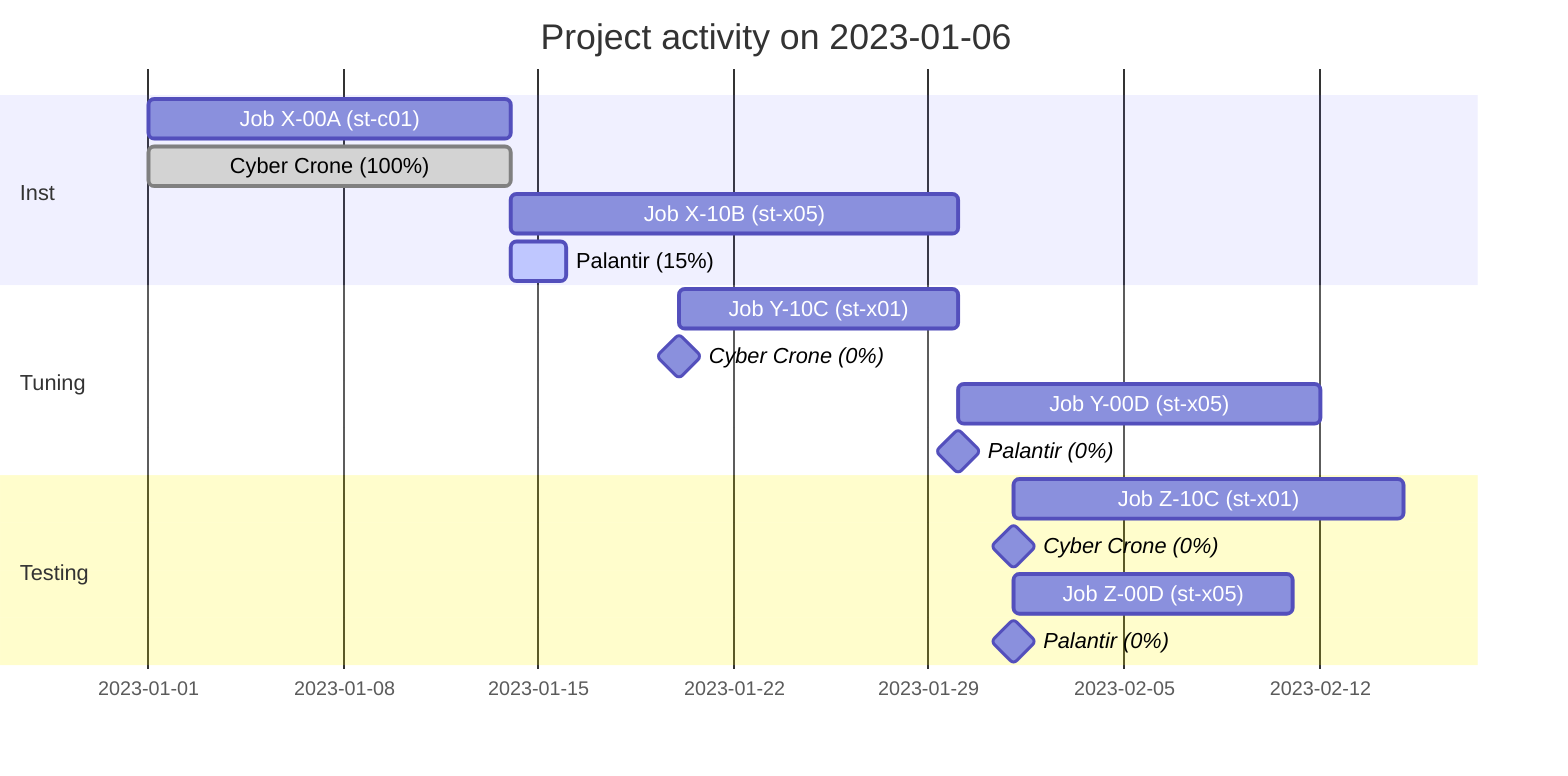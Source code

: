 gantt
  title Project activity on 2023-01-06
  dateFormat YYYY-MM-DD
  section Inst
    Job X-00A (st-c01)       :ins1, 2023-01-01, 2023-01-14
    Cyber Crone (100%)       :done, 2023-01-01, 2023-01-14
    Job X-10B (st-x05)       :after ins1, 2023-01-30
    Palantir (15%)           :active, 2023-01-14, 2023-01-16
  section Tuning
    Job Y-10C (st-x01)       :tuning1, 2023-01-20, 10d
    Cyber Crone (0%)          :milestone, 2023-01-20, 1m
    Job Y-00D (st-x05)       :after tuning1, 2023-02-12
    Palantir (0%)            :milestone, 2023-01-30, 1m
  section Testing
    Job Z-10C (st-x01)       :2023-02-01, 14d
    Cyber Crone (0%)         :milestone, 2023-02-01, 1m
    Job Z-00D (st-x05)       :10d
    Palantir (0%)            :milestone, 2023-02-01, 1m